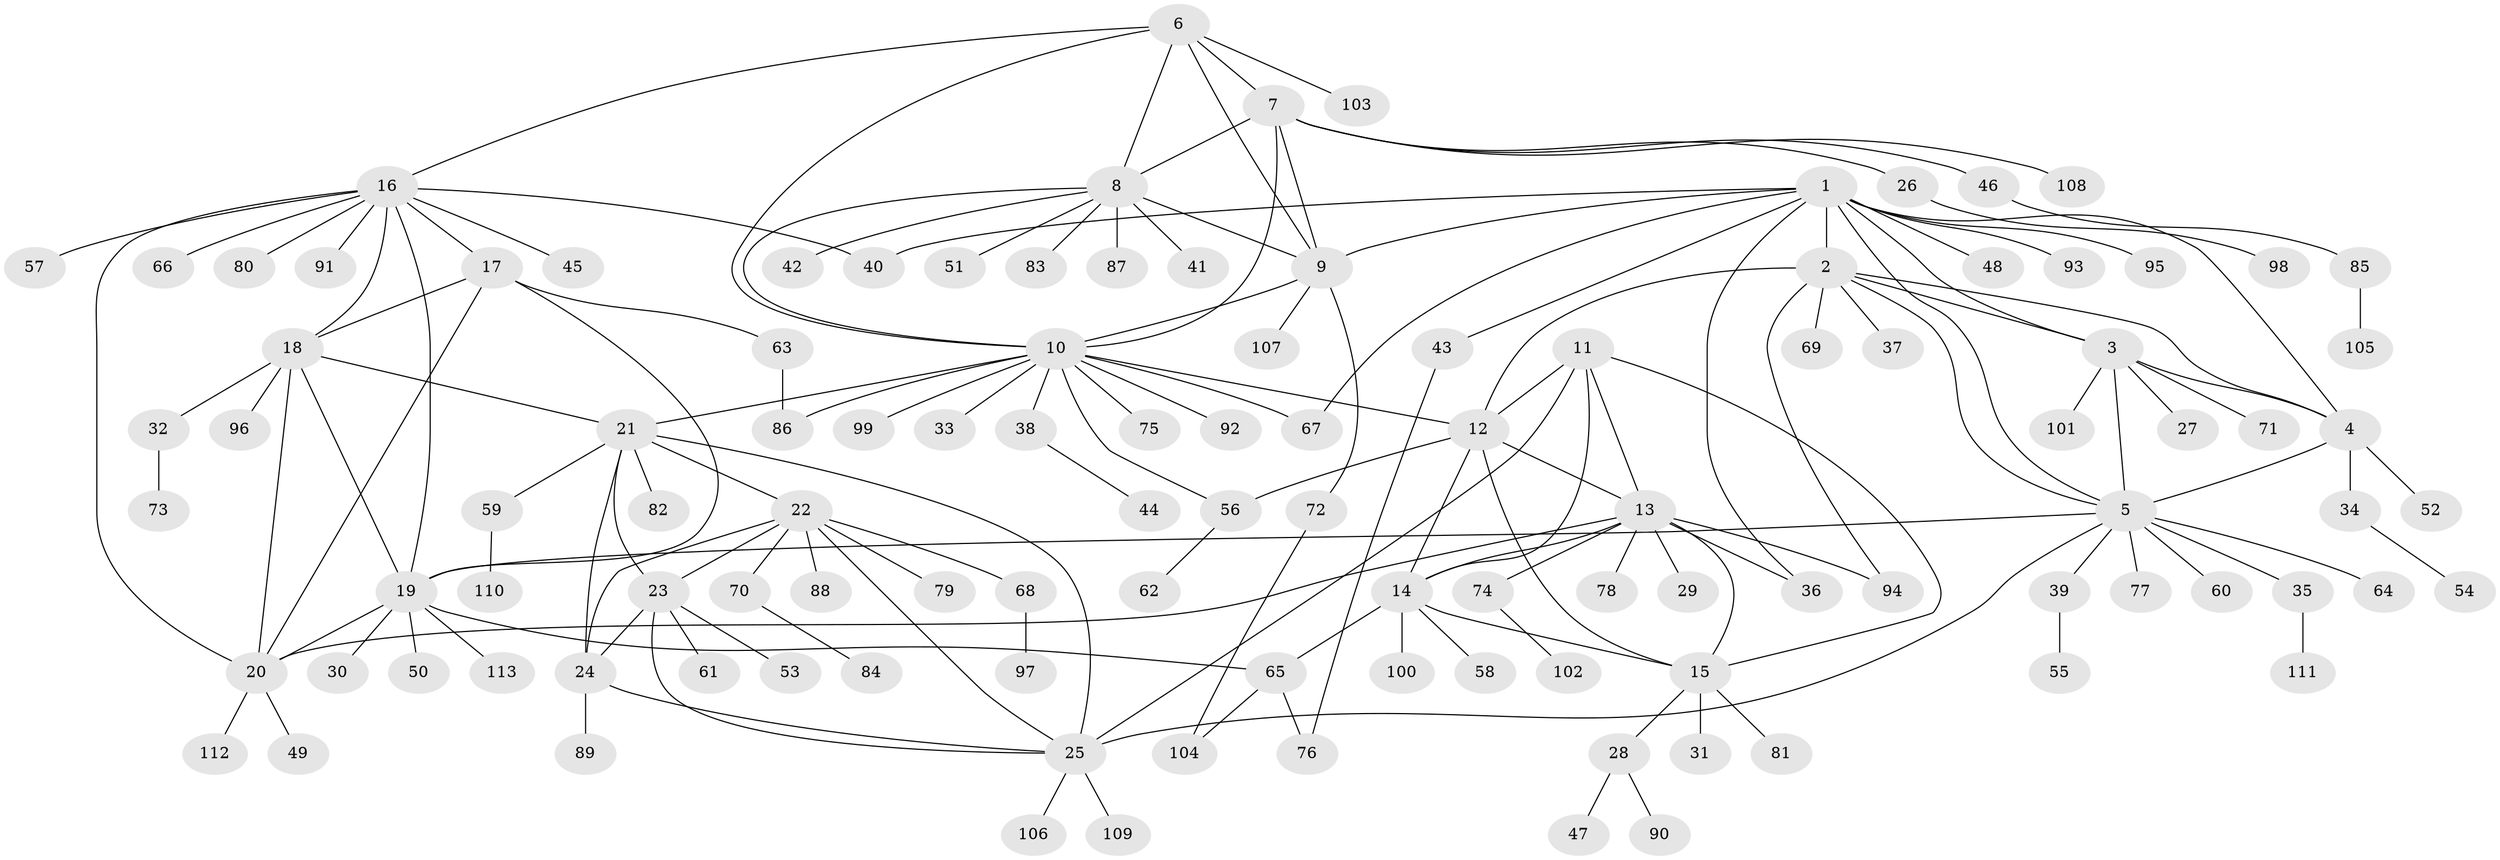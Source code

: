 // coarse degree distribution, {16: 0.011494252873563218, 9: 0.05747126436781609, 5: 0.04597701149425287, 6: 0.022988505747126436, 8: 0.022988505747126436, 14: 0.011494252873563218, 11: 0.011494252873563218, 7: 0.022988505747126436, 4: 0.022988505747126436, 1: 0.6206896551724138, 2: 0.14942528735632185}
// Generated by graph-tools (version 1.1) at 2025/42/03/06/25 10:42:15]
// undirected, 113 vertices, 157 edges
graph export_dot {
graph [start="1"]
  node [color=gray90,style=filled];
  1;
  2;
  3;
  4;
  5;
  6;
  7;
  8;
  9;
  10;
  11;
  12;
  13;
  14;
  15;
  16;
  17;
  18;
  19;
  20;
  21;
  22;
  23;
  24;
  25;
  26;
  27;
  28;
  29;
  30;
  31;
  32;
  33;
  34;
  35;
  36;
  37;
  38;
  39;
  40;
  41;
  42;
  43;
  44;
  45;
  46;
  47;
  48;
  49;
  50;
  51;
  52;
  53;
  54;
  55;
  56;
  57;
  58;
  59;
  60;
  61;
  62;
  63;
  64;
  65;
  66;
  67;
  68;
  69;
  70;
  71;
  72;
  73;
  74;
  75;
  76;
  77;
  78;
  79;
  80;
  81;
  82;
  83;
  84;
  85;
  86;
  87;
  88;
  89;
  90;
  91;
  92;
  93;
  94;
  95;
  96;
  97;
  98;
  99;
  100;
  101;
  102;
  103;
  104;
  105;
  106;
  107;
  108;
  109;
  110;
  111;
  112;
  113;
  1 -- 2;
  1 -- 3;
  1 -- 4;
  1 -- 5;
  1 -- 9;
  1 -- 36;
  1 -- 40;
  1 -- 43;
  1 -- 48;
  1 -- 67;
  1 -- 93;
  1 -- 95;
  2 -- 3;
  2 -- 4;
  2 -- 5;
  2 -- 12;
  2 -- 37;
  2 -- 69;
  2 -- 94;
  3 -- 4;
  3 -- 5;
  3 -- 27;
  3 -- 71;
  3 -- 101;
  4 -- 5;
  4 -- 34;
  4 -- 52;
  5 -- 19;
  5 -- 25;
  5 -- 35;
  5 -- 39;
  5 -- 60;
  5 -- 64;
  5 -- 77;
  6 -- 7;
  6 -- 8;
  6 -- 9;
  6 -- 10;
  6 -- 16;
  6 -- 103;
  7 -- 8;
  7 -- 9;
  7 -- 10;
  7 -- 26;
  7 -- 46;
  7 -- 108;
  8 -- 9;
  8 -- 10;
  8 -- 41;
  8 -- 42;
  8 -- 51;
  8 -- 83;
  8 -- 87;
  9 -- 10;
  9 -- 72;
  9 -- 107;
  10 -- 12;
  10 -- 21;
  10 -- 33;
  10 -- 38;
  10 -- 56;
  10 -- 67;
  10 -- 75;
  10 -- 86;
  10 -- 92;
  10 -- 99;
  11 -- 12;
  11 -- 13;
  11 -- 14;
  11 -- 15;
  11 -- 25;
  12 -- 13;
  12 -- 14;
  12 -- 15;
  12 -- 56;
  13 -- 14;
  13 -- 15;
  13 -- 20;
  13 -- 29;
  13 -- 36;
  13 -- 74;
  13 -- 78;
  13 -- 94;
  14 -- 15;
  14 -- 58;
  14 -- 65;
  14 -- 100;
  15 -- 28;
  15 -- 31;
  15 -- 81;
  16 -- 17;
  16 -- 18;
  16 -- 19;
  16 -- 20;
  16 -- 40;
  16 -- 45;
  16 -- 57;
  16 -- 66;
  16 -- 80;
  16 -- 91;
  17 -- 18;
  17 -- 19;
  17 -- 20;
  17 -- 63;
  18 -- 19;
  18 -- 20;
  18 -- 21;
  18 -- 32;
  18 -- 96;
  19 -- 20;
  19 -- 30;
  19 -- 50;
  19 -- 65;
  19 -- 113;
  20 -- 49;
  20 -- 112;
  21 -- 22;
  21 -- 23;
  21 -- 24;
  21 -- 25;
  21 -- 59;
  21 -- 82;
  22 -- 23;
  22 -- 24;
  22 -- 25;
  22 -- 68;
  22 -- 70;
  22 -- 79;
  22 -- 88;
  23 -- 24;
  23 -- 25;
  23 -- 53;
  23 -- 61;
  24 -- 25;
  24 -- 89;
  25 -- 106;
  25 -- 109;
  26 -- 98;
  28 -- 47;
  28 -- 90;
  32 -- 73;
  34 -- 54;
  35 -- 111;
  38 -- 44;
  39 -- 55;
  43 -- 76;
  46 -- 85;
  56 -- 62;
  59 -- 110;
  63 -- 86;
  65 -- 76;
  65 -- 104;
  68 -- 97;
  70 -- 84;
  72 -- 104;
  74 -- 102;
  85 -- 105;
}
